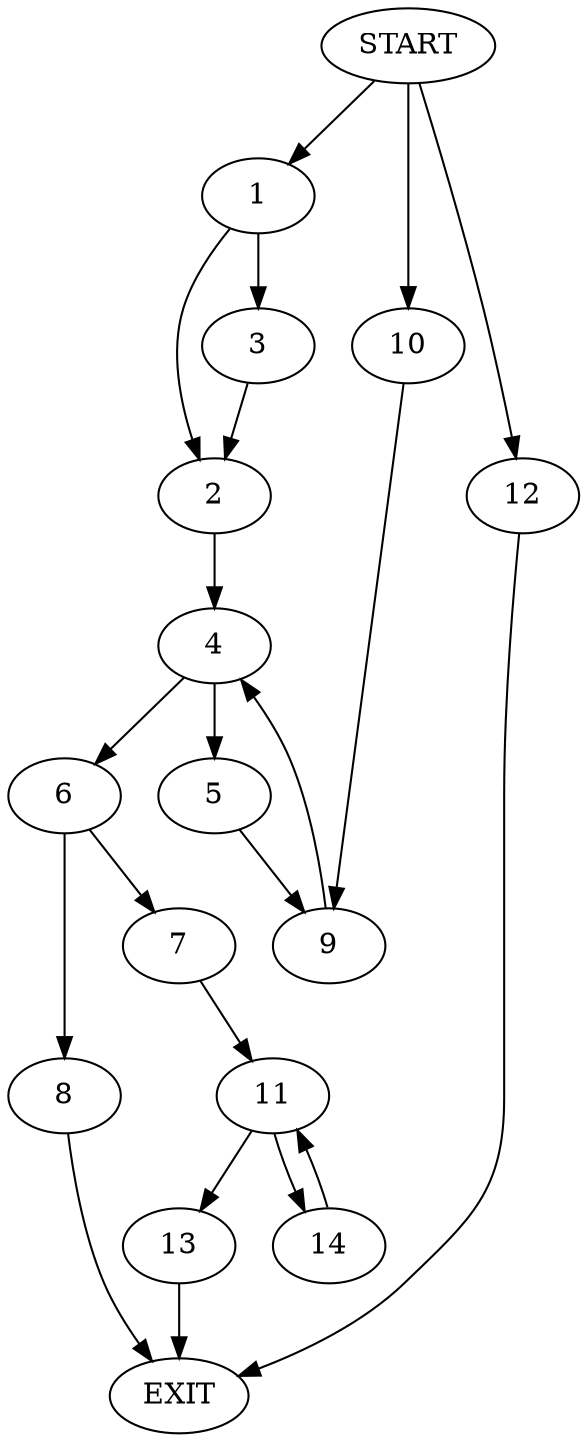 digraph {
0 [label="START"]
15 [label="EXIT"]
0 -> 1
1 -> 2
1 -> 3
2 -> 4
3 -> 2
4 -> 5
4 -> 6
6 -> 7
6 -> 8
5 -> 9
9 -> 4
0 -> 10
10 -> 9
8 -> 15
7 -> 11
0 -> 12
12 -> 15
11 -> 13
11 -> 14
14 -> 11
13 -> 15
}
